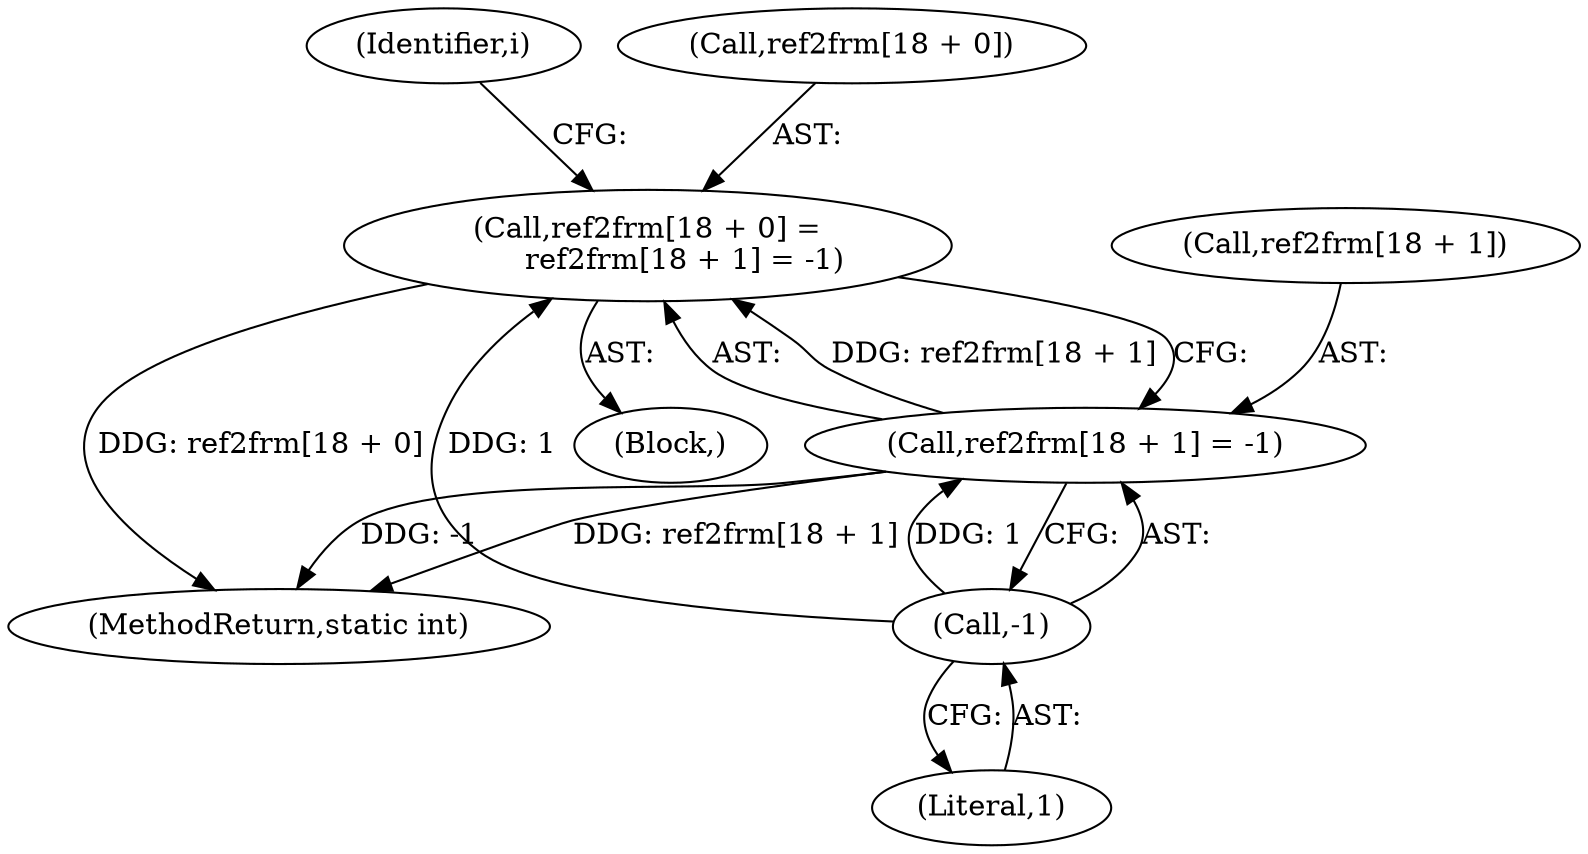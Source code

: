 digraph "0_FFmpeg_29ffeef5e73b8f41ff3a3f2242d356759c66f91f@pointer" {
"1003204" [label="(Call,ref2frm[18 + 0] =\n        ref2frm[18 + 1] = -1)"];
"1003210" [label="(Call,ref2frm[18 + 1] = -1)"];
"1003216" [label="(Call,-1)"];
"1003220" [label="(Identifier,i)"];
"1003003" [label="(Block,)"];
"1003204" [label="(Call,ref2frm[18 + 0] =\n        ref2frm[18 + 1] = -1)"];
"1003210" [label="(Call,ref2frm[18 + 1] = -1)"];
"1003211" [label="(Call,ref2frm[18 + 1])"];
"1003217" [label="(Literal,1)"];
"1003205" [label="(Call,ref2frm[18 + 0])"];
"1003435" [label="(MethodReturn,static int)"];
"1003216" [label="(Call,-1)"];
"1003204" -> "1003003"  [label="AST: "];
"1003204" -> "1003210"  [label="CFG: "];
"1003205" -> "1003204"  [label="AST: "];
"1003210" -> "1003204"  [label="AST: "];
"1003220" -> "1003204"  [label="CFG: "];
"1003204" -> "1003435"  [label="DDG: ref2frm[18 + 0]"];
"1003210" -> "1003204"  [label="DDG: ref2frm[18 + 1]"];
"1003216" -> "1003204"  [label="DDG: 1"];
"1003210" -> "1003216"  [label="CFG: "];
"1003211" -> "1003210"  [label="AST: "];
"1003216" -> "1003210"  [label="AST: "];
"1003210" -> "1003435"  [label="DDG: -1"];
"1003210" -> "1003435"  [label="DDG: ref2frm[18 + 1]"];
"1003216" -> "1003210"  [label="DDG: 1"];
"1003216" -> "1003217"  [label="CFG: "];
"1003217" -> "1003216"  [label="AST: "];
}
